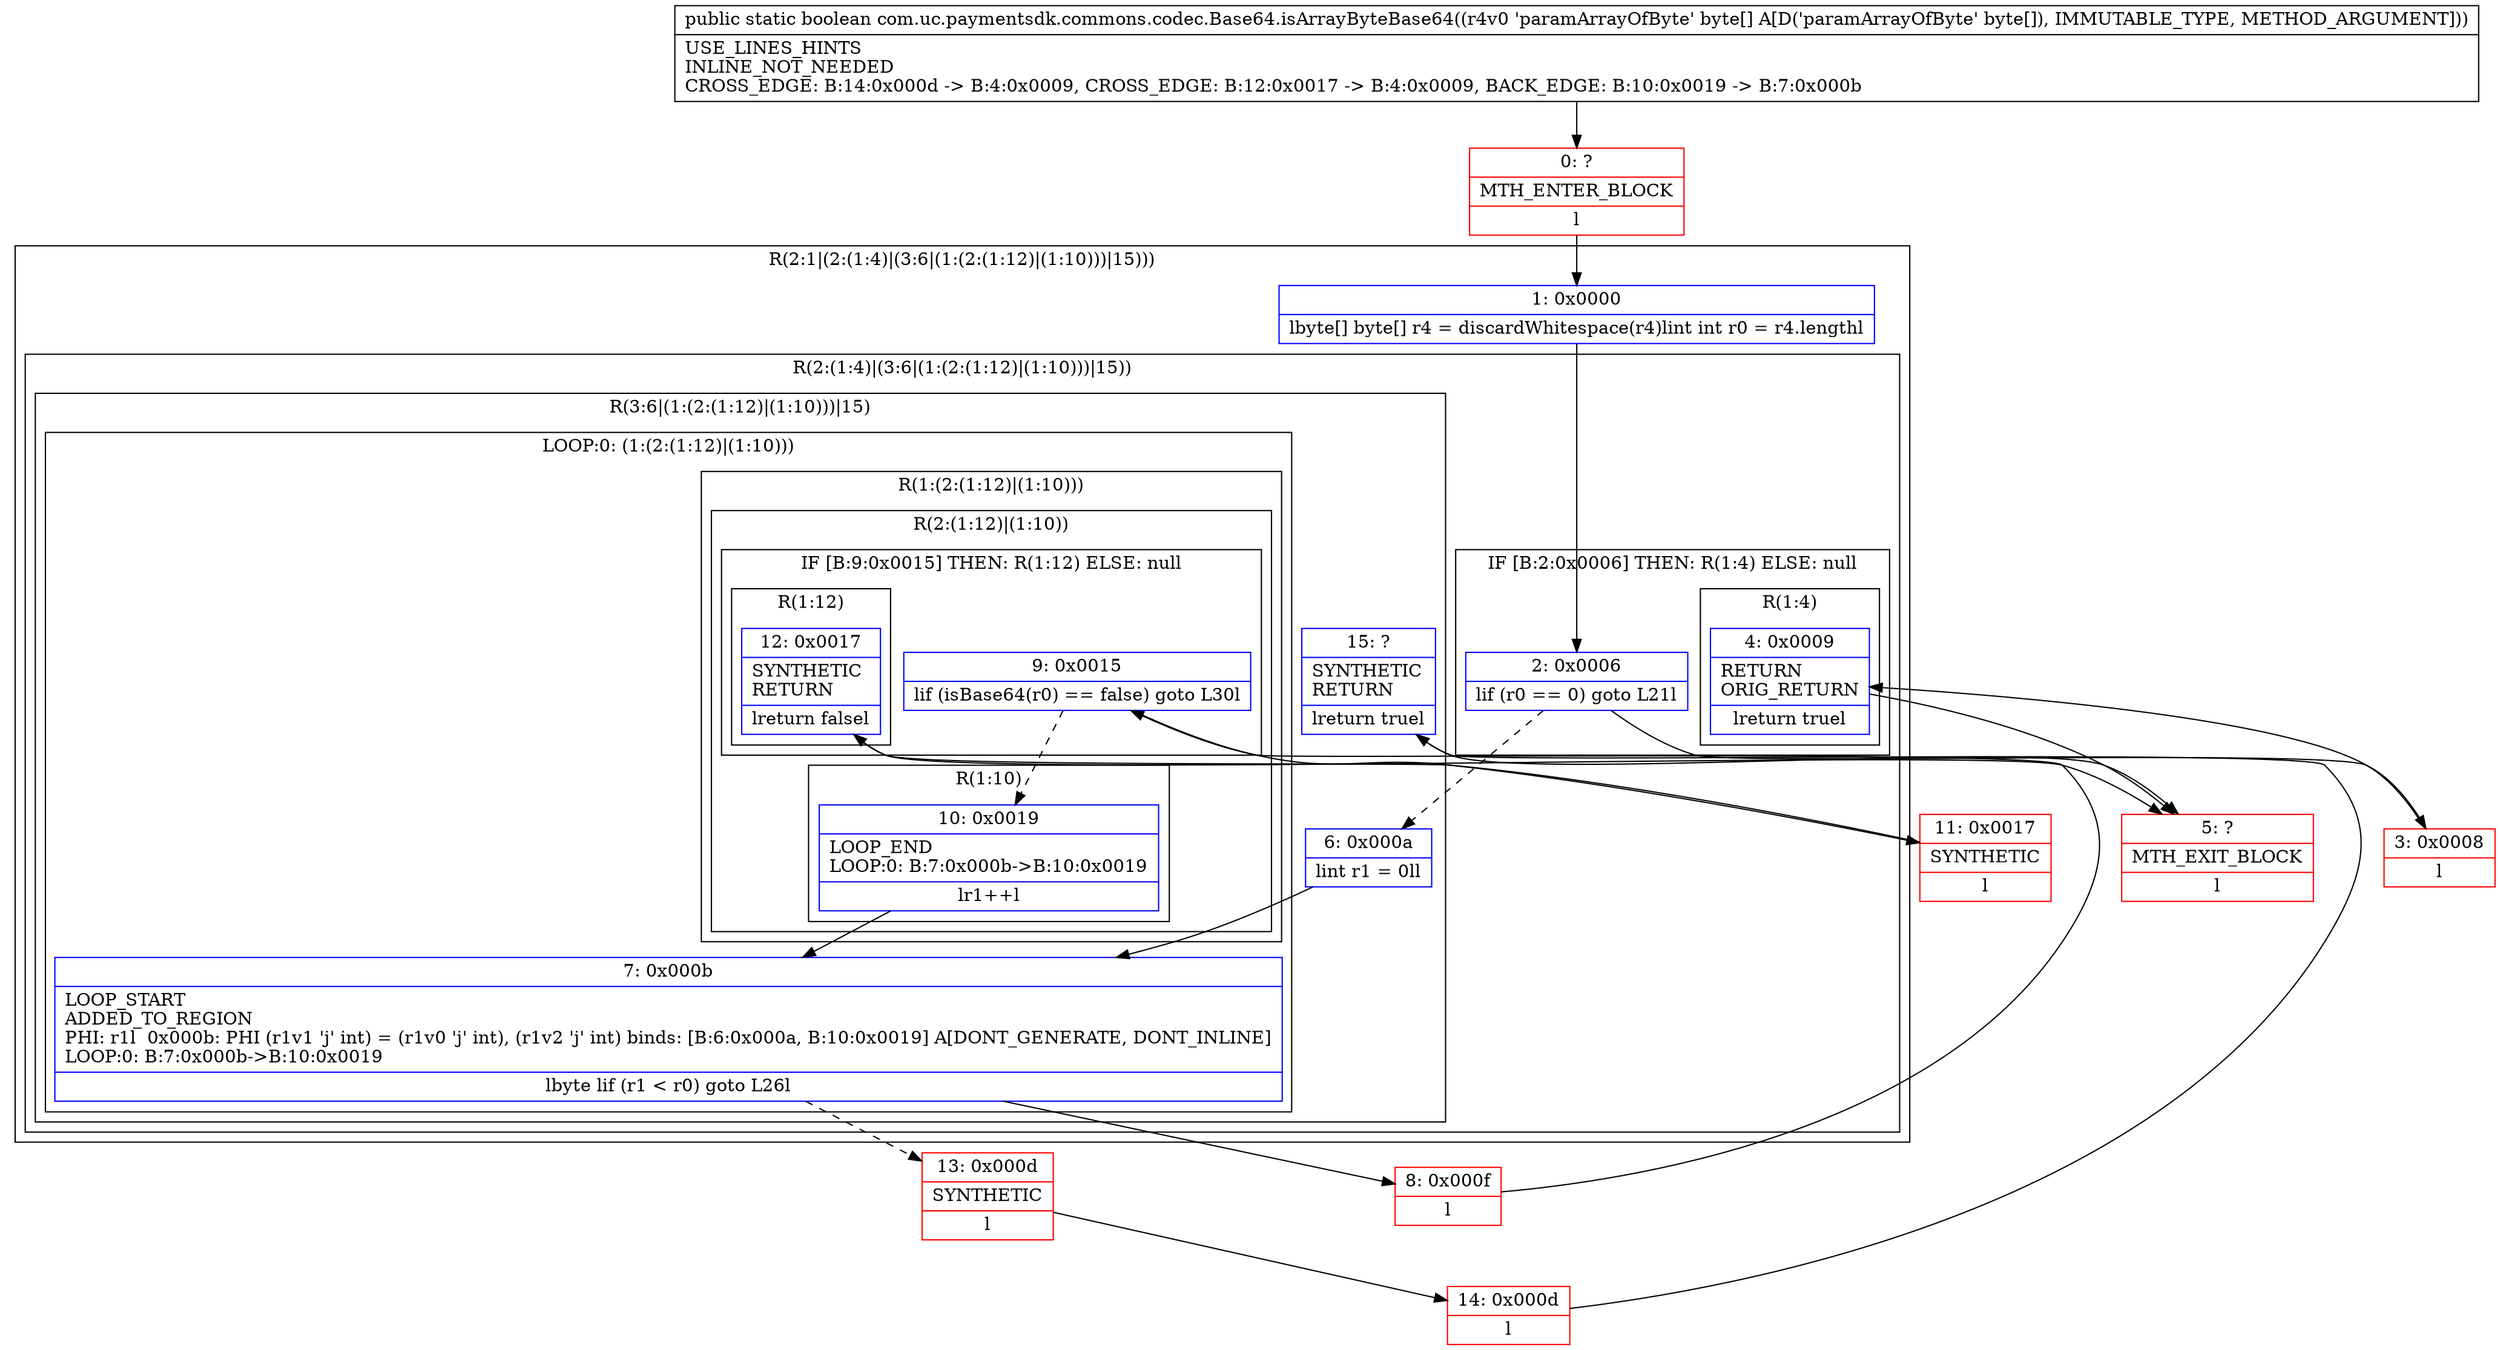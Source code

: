 digraph "CFG forcom.uc.paymentsdk.commons.codec.Base64.isArrayByteBase64([B)Z" {
subgraph cluster_Region_1780596998 {
label = "R(2:1|(2:(1:4)|(3:6|(1:(2:(1:12)|(1:10)))|15)))";
node [shape=record,color=blue];
Node_1 [shape=record,label="{1\:\ 0x0000|lbyte[] byte[] r4 = discardWhitespace(r4)lint int r0 = r4.lengthl}"];
subgraph cluster_Region_1497219407 {
label = "R(2:(1:4)|(3:6|(1:(2:(1:12)|(1:10)))|15))";
node [shape=record,color=blue];
subgraph cluster_IfRegion_1792984466 {
label = "IF [B:2:0x0006] THEN: R(1:4) ELSE: null";
node [shape=record,color=blue];
Node_2 [shape=record,label="{2\:\ 0x0006|lif (r0 == 0) goto L21l}"];
subgraph cluster_Region_1511770324 {
label = "R(1:4)";
node [shape=record,color=blue];
Node_4 [shape=record,label="{4\:\ 0x0009|RETURN\lORIG_RETURN\l|lreturn truel}"];
}
}
subgraph cluster_Region_1356911900 {
label = "R(3:6|(1:(2:(1:12)|(1:10)))|15)";
node [shape=record,color=blue];
Node_6 [shape=record,label="{6\:\ 0x000a|lint r1 = 0ll}"];
subgraph cluster_LoopRegion_480564511 {
label = "LOOP:0: (1:(2:(1:12)|(1:10)))";
node [shape=record,color=blue];
Node_7 [shape=record,label="{7\:\ 0x000b|LOOP_START\lADDED_TO_REGION\lPHI: r1l  0x000b: PHI (r1v1 'j' int) = (r1v0 'j' int), (r1v2 'j' int) binds: [B:6:0x000a, B:10:0x0019] A[DONT_GENERATE, DONT_INLINE]\lLOOP:0: B:7:0x000b\-\>B:10:0x0019\l|lbyte lif (r1 \< r0) goto L26l}"];
subgraph cluster_Region_1622323760 {
label = "R(1:(2:(1:12)|(1:10)))";
node [shape=record,color=blue];
subgraph cluster_Region_1462907088 {
label = "R(2:(1:12)|(1:10))";
node [shape=record,color=blue];
subgraph cluster_IfRegion_1399529354 {
label = "IF [B:9:0x0015] THEN: R(1:12) ELSE: null";
node [shape=record,color=blue];
Node_9 [shape=record,label="{9\:\ 0x0015|lif (isBase64(r0) == false) goto L30l}"];
subgraph cluster_Region_1767711957 {
label = "R(1:12)";
node [shape=record,color=blue];
Node_12 [shape=record,label="{12\:\ 0x0017|SYNTHETIC\lRETURN\l|lreturn falsel}"];
}
}
subgraph cluster_Region_617725603 {
label = "R(1:10)";
node [shape=record,color=blue];
Node_10 [shape=record,label="{10\:\ 0x0019|LOOP_END\lLOOP:0: B:7:0x000b\-\>B:10:0x0019\l|lr1++l}"];
}
}
}
}
Node_15 [shape=record,label="{15\:\ ?|SYNTHETIC\lRETURN\l|lreturn truel}"];
}
}
}
Node_0 [shape=record,color=red,label="{0\:\ ?|MTH_ENTER_BLOCK\l|l}"];
Node_3 [shape=record,color=red,label="{3\:\ 0x0008|l}"];
Node_5 [shape=record,color=red,label="{5\:\ ?|MTH_EXIT_BLOCK\l|l}"];
Node_8 [shape=record,color=red,label="{8\:\ 0x000f|l}"];
Node_11 [shape=record,color=red,label="{11\:\ 0x0017|SYNTHETIC\l|l}"];
Node_13 [shape=record,color=red,label="{13\:\ 0x000d|SYNTHETIC\l|l}"];
Node_14 [shape=record,color=red,label="{14\:\ 0x000d|l}"];
MethodNode[shape=record,label="{public static boolean com.uc.paymentsdk.commons.codec.Base64.isArrayByteBase64((r4v0 'paramArrayOfByte' byte[] A[D('paramArrayOfByte' byte[]), IMMUTABLE_TYPE, METHOD_ARGUMENT]))  | USE_LINES_HINTS\lINLINE_NOT_NEEDED\lCROSS_EDGE: B:14:0x000d \-\> B:4:0x0009, CROSS_EDGE: B:12:0x0017 \-\> B:4:0x0009, BACK_EDGE: B:10:0x0019 \-\> B:7:0x000b\l}"];
MethodNode -> Node_0;
Node_1 -> Node_2;
Node_2 -> Node_3;
Node_2 -> Node_6[style=dashed];
Node_4 -> Node_5;
Node_6 -> Node_7;
Node_7 -> Node_8;
Node_7 -> Node_13[style=dashed];
Node_9 -> Node_10[style=dashed];
Node_9 -> Node_11;
Node_12 -> Node_5;
Node_10 -> Node_7;
Node_15 -> Node_5;
Node_0 -> Node_1;
Node_3 -> Node_4;
Node_8 -> Node_9;
Node_11 -> Node_12;
Node_13 -> Node_14;
Node_14 -> Node_15;
}

